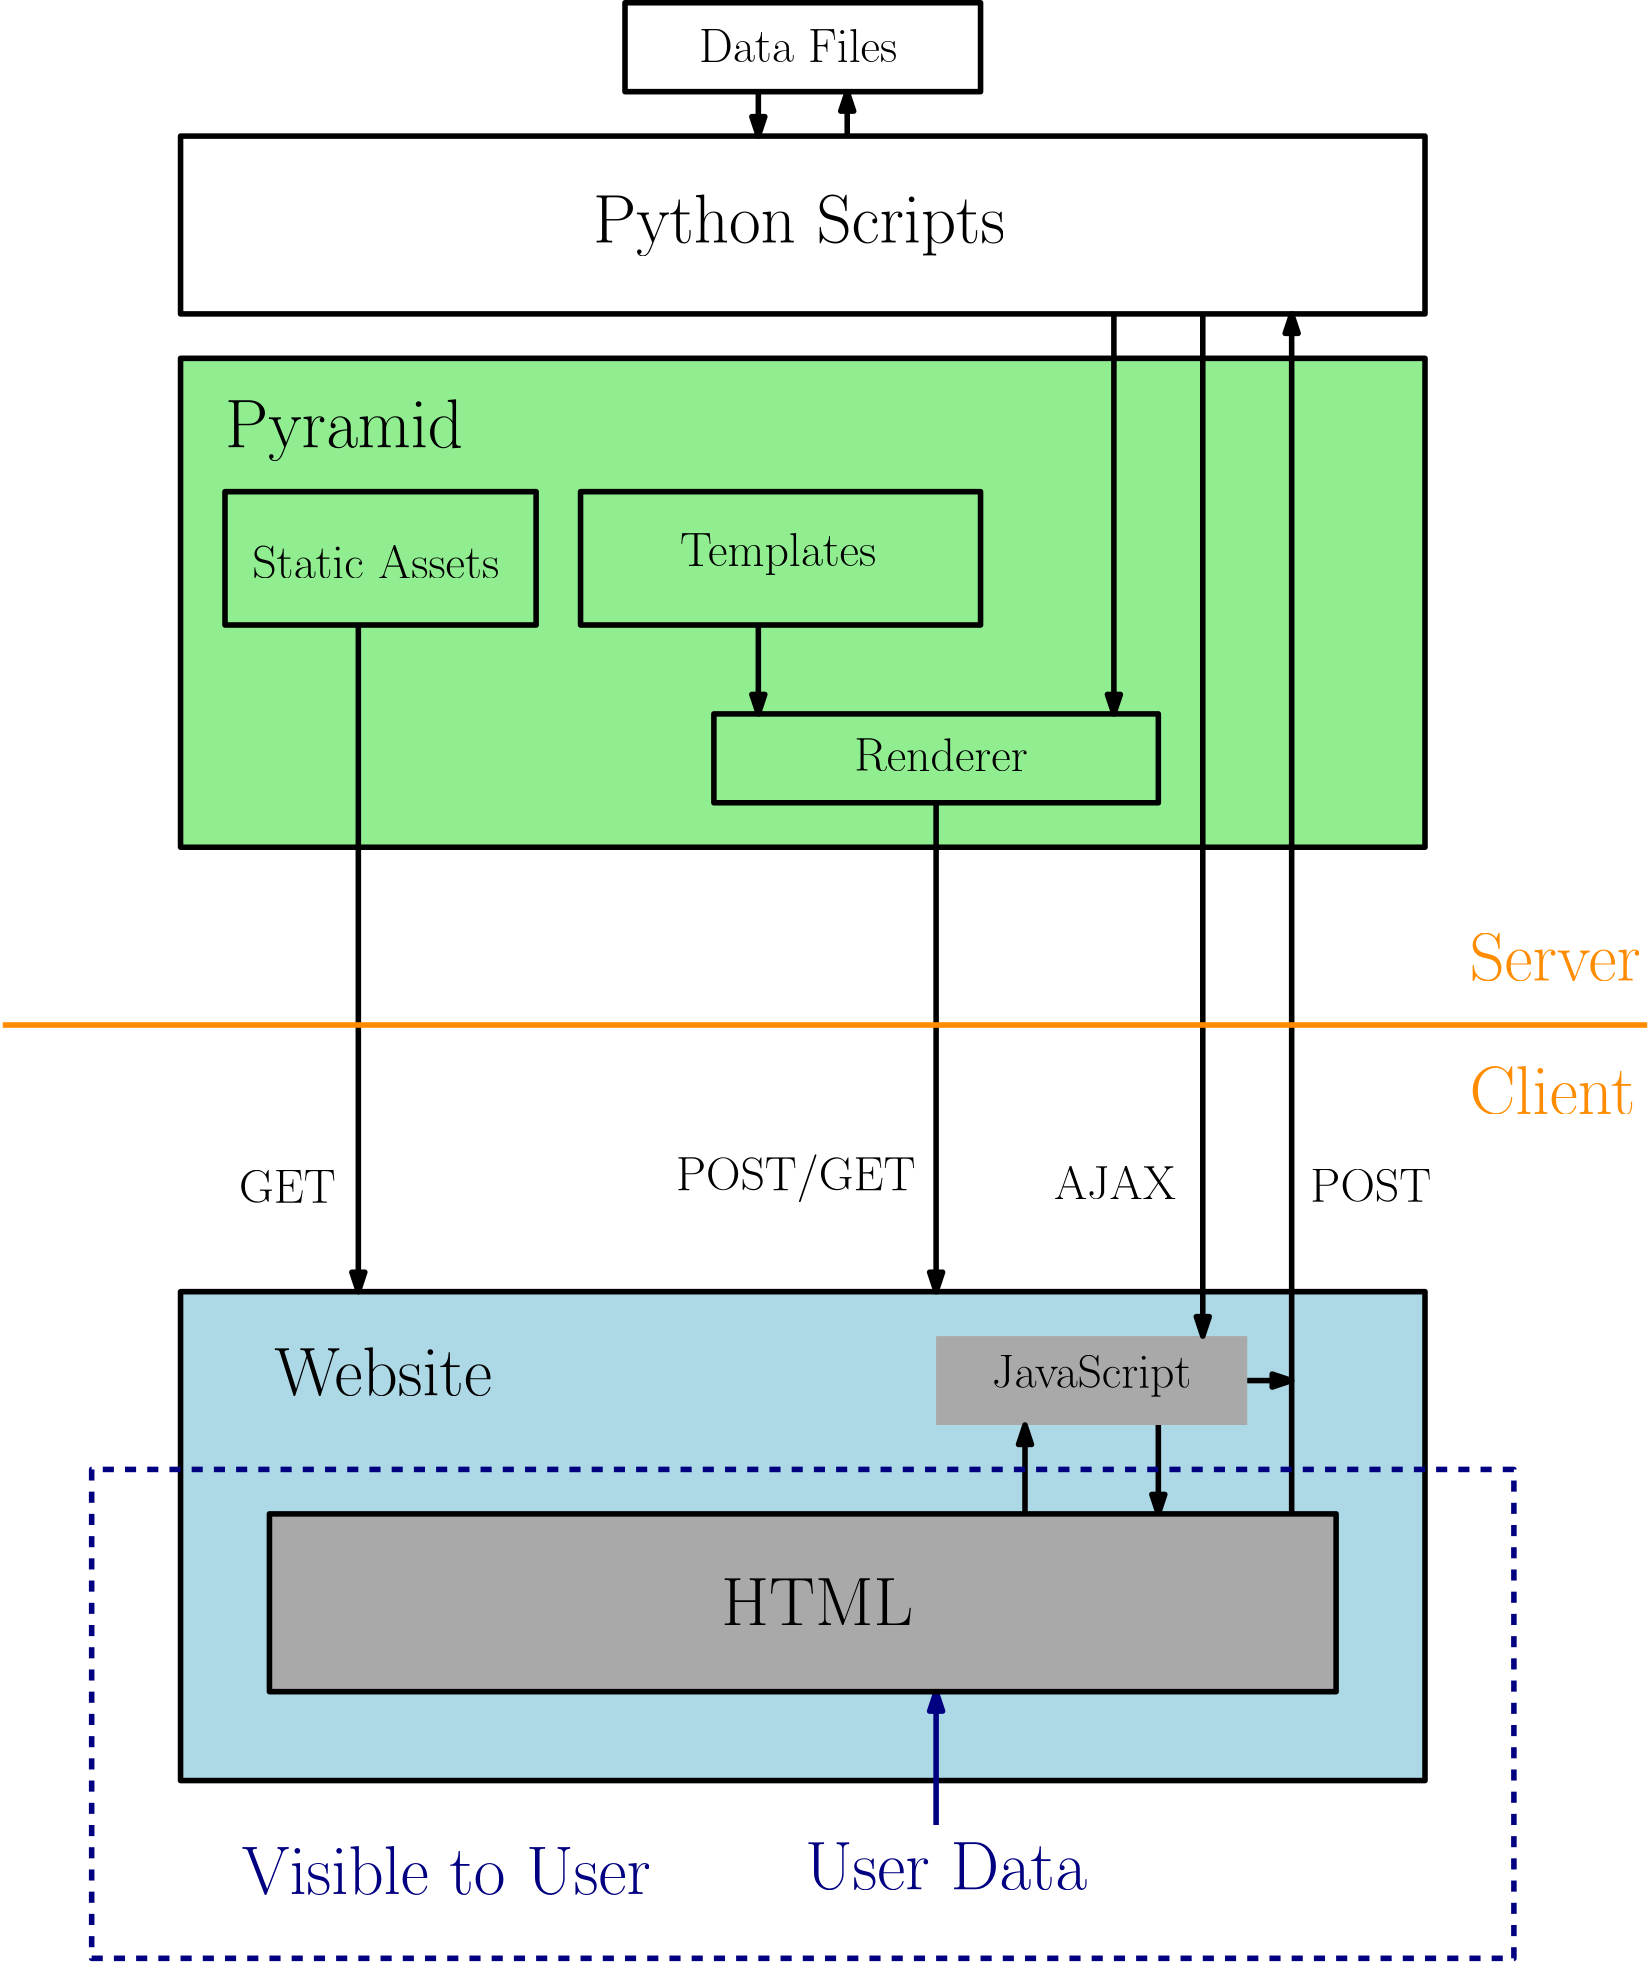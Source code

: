 <?xml version="1.0"?>
<!DOCTYPE ipe SYSTEM "ipe.dtd">
<ipe version="70107" creator="Ipe 7.2.2">
<info created="D:20160217190404" modified="D:20160217190404"/>
<ipestyle name="basic">
<symbol name="arrow/arc(spx)">
<path stroke="sym-stroke" fill="sym-stroke" pen="sym-pen">
0 0 m
-1 0.333 l
-1 -0.333 l
h
</path>
</symbol>
<symbol name="arrow/farc(spx)">
<path stroke="sym-stroke" fill="white" pen="sym-pen">
0 0 m
-1 0.333 l
-1 -0.333 l
h
</path>
</symbol>
<symbol name="arrow/ptarc(spx)">
<path stroke="sym-stroke" fill="sym-stroke" pen="sym-pen">
0 0 m
-1 0.333 l
-0.8 0 l
-1 -0.333 l
h
</path>
</symbol>
<symbol name="arrow/fptarc(spx)">
<path stroke="sym-stroke" fill="white" pen="sym-pen">
0 0 m
-1 0.333 l
-0.8 0 l
-1 -0.333 l
h
</path>
</symbol>
<symbol name="mark/circle(sx)" transformations="translations">
<path fill="sym-stroke">
0.6 0 0 0.6 0 0 e
0.4 0 0 0.4 0 0 e
</path>
</symbol>
<symbol name="mark/disk(sx)" transformations="translations">
<path fill="sym-stroke">
0.6 0 0 0.6 0 0 e
</path>
</symbol>
<symbol name="mark/fdisk(sfx)" transformations="translations">
<group>
<path fill="sym-fill">
0.5 0 0 0.5 0 0 e
</path>
<path fill="sym-stroke" fillrule="eofill">
0.6 0 0 0.6 0 0 e
0.4 0 0 0.4 0 0 e
</path>
</group>
</symbol>
<symbol name="mark/box(sx)" transformations="translations">
<path fill="sym-stroke" fillrule="eofill">
-0.6 -0.6 m
0.6 -0.6 l
0.6 0.6 l
-0.6 0.6 l
h
-0.4 -0.4 m
0.4 -0.4 l
0.4 0.4 l
-0.4 0.4 l
h
</path>
</symbol>
<symbol name="mark/square(sx)" transformations="translations">
<path fill="sym-stroke">
-0.6 -0.6 m
0.6 -0.6 l
0.6 0.6 l
-0.6 0.6 l
h
</path>
</symbol>
<symbol name="mark/fsquare(sfx)" transformations="translations">
<group>
<path fill="sym-fill">
-0.5 -0.5 m
0.5 -0.5 l
0.5 0.5 l
-0.5 0.5 l
h
</path>
<path fill="sym-stroke" fillrule="eofill">
-0.6 -0.6 m
0.6 -0.6 l
0.6 0.6 l
-0.6 0.6 l
h
-0.4 -0.4 m
0.4 -0.4 l
0.4 0.4 l
-0.4 0.4 l
h
</path>
</group>
</symbol>
<symbol name="mark/cross(sx)" transformations="translations">
<group>
<path fill="sym-stroke">
-0.43 -0.57 m
0.57 0.43 l
0.43 0.57 l
-0.57 -0.43 l
h
</path>
<path fill="sym-stroke">
-0.43 0.57 m
0.57 -0.43 l
0.43 -0.57 l
-0.57 0.43 l
h
</path>
</group>
</symbol>
<symbol name="arrow/fnormal(spx)">
<path stroke="sym-stroke" fill="white" pen="sym-pen">
0 0 m
-1 0.333 l
-1 -0.333 l
h
</path>
</symbol>
<symbol name="arrow/pointed(spx)">
<path stroke="sym-stroke" fill="sym-stroke" pen="sym-pen">
0 0 m
-1 0.333 l
-0.8 0 l
-1 -0.333 l
h
</path>
</symbol>
<symbol name="arrow/fpointed(spx)">
<path stroke="sym-stroke" fill="white" pen="sym-pen">
0 0 m
-1 0.333 l
-0.8 0 l
-1 -0.333 l
h
</path>
</symbol>
<symbol name="arrow/linear(spx)">
<path stroke="sym-stroke" pen="sym-pen">
-1 0.333 m
0 0 l
-1 -0.333 l
</path>
</symbol>
<symbol name="arrow/fdouble(spx)">
<path stroke="sym-stroke" fill="white" pen="sym-pen">
0 0 m
-1 0.333 l
-1 -0.333 l
h
-1 0 m
-2 0.333 l
-2 -0.333 l
h
</path>
</symbol>
<symbol name="arrow/double(spx)">
<path stroke="sym-stroke" fill="sym-stroke" pen="sym-pen">
0 0 m
-1 0.333 l
-1 -0.333 l
h
-1 0 m
-2 0.333 l
-2 -0.333 l
h
</path>
</symbol>
<pen name="heavier" value="0.8"/>
<pen name="fat" value="1.2"/>
<pen name="ultrafat" value="2"/>
<symbolsize name="large" value="5"/>
<symbolsize name="small" value="2"/>
<symbolsize name="tiny" value="1.1"/>
<arrowsize name="large" value="10"/>
<arrowsize name="small" value="5"/>
<arrowsize name="tiny" value="3"/>
<color name="red" value="1 0 0"/>
<color name="green" value="0 1 0"/>
<color name="blue" value="0 0 1"/>
<color name="yellow" value="1 1 0"/>
<color name="orange" value="1 0.647 0"/>
<color name="gold" value="1 0.843 0"/>
<color name="purple" value="0.627 0.125 0.941"/>
<color name="gray" value="0.745"/>
<color name="brown" value="0.647 0.165 0.165"/>
<color name="navy" value="0 0 0.502"/>
<color name="pink" value="1 0.753 0.796"/>
<color name="seagreen" value="0.18 0.545 0.341"/>
<color name="turquoise" value="0.251 0.878 0.816"/>
<color name="violet" value="0.933 0.51 0.933"/>
<color name="darkblue" value="0 0 0.545"/>
<color name="darkcyan" value="0 0.545 0.545"/>
<color name="darkgray" value="0.663"/>
<color name="darkgreen" value="0 0.392 0"/>
<color name="darkmagenta" value="0.545 0 0.545"/>
<color name="darkorange" value="1 0.549 0"/>
<color name="darkred" value="0.545 0 0"/>
<color name="lightblue" value="0.678 0.847 0.902"/>
<color name="lightcyan" value="0.878 1 1"/>
<color name="lightgray" value="0.827"/>
<color name="lightgreen" value="0.565 0.933 0.565"/>
<color name="lightyellow" value="1 1 0.878"/>
<dashstyle name="dashed" value="[4] 0"/>
<dashstyle name="dotted" value="[1 3] 0"/>
<dashstyle name="dash dotted" value="[4 2 1 2] 0"/>
<dashstyle name="dash dot dotted" value="[4 2 1 2 1 2] 0"/>
<textsize name="large" value="\large"/>
<textsize name="Large" value="\Large"/>
<textsize name="LARGE" value="\LARGE"/>
<textsize name="huge" value="\huge"/>
<textsize name="Huge" value="\Huge"/>
<textsize name="small" value="\small"/>
<textsize name="footnote" value="\footnotesize"/>
<textsize name="tiny" value="\tiny"/>
<textstyle name="center" begin="\begin{center}" end="\end{center}"/>
<textstyle name="itemize" begin="\begin{itemize}" end="\end{itemize}"/>
<textstyle name="item" begin="\begin{itemize}\item{}" end="\end{itemize}"/>
<gridsize name="4 pts" value="4"/>
<gridsize name="8 pts (~3 mm)" value="8"/>
<gridsize name="16 pts (~6 mm)" value="16"/>
<gridsize name="32 pts (~12 mm)" value="32"/>
<gridsize name="10 pts (~3.5 mm)" value="10"/>
<gridsize name="20 pts (~7 mm)" value="20"/>
<gridsize name="14 pts (~5 mm)" value="14"/>
<gridsize name="28 pts (~10 mm)" value="28"/>
<gridsize name="56 pts (~20 mm)" value="56"/>
<anglesize name="90 deg" value="90"/>
<anglesize name="60 deg" value="60"/>
<anglesize name="45 deg" value="45"/>
<anglesize name="30 deg" value="30"/>
<anglesize name="22.5 deg" value="22.5"/>
<opacity name="10%" value="0.1"/>
<opacity name="30%" value="0.3"/>
<opacity name="50%" value="0.5"/>
<opacity name="75%" value="0.75"/>
<tiling name="falling" angle="-60" step="4" width="1"/>
<tiling name="rising" angle="30" step="4" width="1"/>
</ipestyle>
<page>
<layer name="alpha"/>
<layer name="beta"/>
<view layers="alpha beta" active="alpha"/>
<path layer="alpha" stroke="black" fill="lightgreen" pen="ultrafat">
64 640 m
64 464 l
512 464 l
512 640 l
h
</path>
<path layer="beta" matrix="1 0 0 1 0 32" fill="darkgray">
96 192 m
96 128 l
480 128 l
480 192 l
h
</path>
<path layer="alpha" stroke="black" fill="lightblue" pen="ultrafat">
64 304 m
64 128 l
512 128 l
512 304 l
h
</path>
<path layer="beta" matrix="1 0 0 1 16 16" fill="darkgray">
432 272 m
432 240 l
320 240 l
320 272 l
h
</path>
<path layer="alpha" stroke="black" pen="ultrafat">
64 720 m
64 656 l
512 656 l
512 720 l
h
</path>
<path stroke="black" pen="ultrafat">
224 768 m
224 736 l
352 736 l
352 768 l
h
</path>
<text matrix="1 0 0 1 26.6624 -21.3312" transformations="translations" pos="224 768" stroke="black" type="label" width="76.588" height="11.955" depth="0" valign="baseline" size="LARGE">Data Files
</text>
<text matrix="1 0 0 1 -34.4105 -11.3304" transformations="translations" pos="246.85 693.064" stroke="black" type="label" width="148.59" height="17.215" depth="4.82" valign="baseline" size="Huge">Python Scripts</text>
<path stroke="black" pen="ultrafat" arrow="normal/normal">
272 736 m
272 720 l
</path>
<path matrix="1 0 0 1 -16 0" stroke="black" pen="ultrafat" arrow="normal/normal">
320 720 m
320 736 l
</path>
<text matrix="1 0 0 1 0 -16" transformations="translations" pos="80 624" stroke="black" type="label" width="85.721" height="17.215" depth="4.82" valign="baseline" size="Huge">Pyramid</text>
<path stroke="black" pen="ultrafat">
80 592 m
80 544 l
192 544 l
192 592 l
h
</path>
<path matrix="1 0 0 1 32 0" stroke="black" pen="ultrafat">
176 592 m
176 544 l
320 544 l
320 592 l
h
</path>
<path matrix="1 0 0 1 32 0" stroke="black" pen="ultrafat">
224 512 m
224 480 l
384 480 l
384 512 l
h
</path>
<text matrix="1 0 0 1 -6.21757 -15.2228" transformations="translations" pos="96 576" stroke="black" type="label" width="88.961" height="11.761" depth="0" valign="baseline" size="LARGE">Static Assets</text>
<text matrix="1 0 0 1 19.1967 -4.04142" transformations="translations" pos="224.588 569.308" stroke="black" type="label" width="70.698" height="11.954" depth="3.35" valign="baseline" size="LARGE">Templates</text>
<text matrix="1 0 0 1 28.2899 -1.01035" transformations="translations" pos="278.215 492.366" stroke="black" type="label" width="62.485" height="11.955" depth="0" valign="baseline" size="LARGE">Renderer</text>
<text matrix="1 0 0 1 -57.5902 -8.08284" transformations="translations" pos="299.976 348.584" stroke="black" type="label" width="86.201" height="12.896" depth="4.29" valign="baseline" size="LARGE">POST/GET</text>
<text matrix="1 0 0 1 -67.6937 -2.02071" transformations="translations" pos="446.089 339.258" stroke="black" type="label" width="43.924" height="11.761" depth="0" valign="baseline" size="LARGE">AJAX</text>
<text matrix="1 0 0 1 -71.7352 -39.4038" transformations="translations" pos="542.461 375.786" stroke="black" type="label" width="43.495" height="11.761" depth="0" valign="baseline" size="LARGE">POST</text>
<text matrix="1 0 0 1 15.1553 -4.04142" transformations="translations" pos="69.9263 340.035" stroke="black" type="label" width="34.811" height="11.761" depth="0" valign="baseline" size="LARGE">GET</text>
<text matrix="1 0 0 1 21.8492 -4.36983" transformations="translations" pos="334.173 273.74" stroke="black" type="label" width="71.979" height="11.76" depth="3.35" valign="baseline" size="LARGE">JavaScript</text>
<text matrix="1 0 0 1 52.438 0" transformations="translations" pos="201.816 183.819" stroke="black" type="label" width="69.079" height="16.934" depth="0" valign="baseline" size="Huge">HTML</text>
<text transformations="translations" pos="97.7499 266.668" stroke="black" type="label" width="78.399" height="17.213" depth="0" valign="baseline" size="Huge">Website</text>
<path stroke="black" pen="ultrafat" arrow="normal/normal">
128 544 m
128 304 l
</path>
<path stroke="black" pen="ultrafat" arrow="normal/normal">
272 544 m
272 512 l
</path>
<path stroke="black" pen="ultrafat" arrow="normal/normal">
400 656 m
400 512 l
</path>
<path stroke="black" pen="ultrafat" arrow="normal/normal">
336 480 m
336 304 l
</path>
<path stroke="black" pen="ultrafat" arrow="normal/normal">
432 656 m
432 288 l
</path>
<path stroke="black" pen="ultrafat" arrow="normal/normal">
464 224 m
464 656 l
</path>
<path stroke="black" pen="ultrafat" arrow="normal/normal">
448 272 m
464 272 l
</path>
<text transformations="translations" pos="86 87.1446" stroke="navy" type="label" width="147.447" height="17.213" depth="0" valign="baseline" size="Huge">Visible to User</text>
<text transformations="translations" pos="288.76 88.8926" stroke="navy" type="label" width="101.453" height="16.934" depth="0" valign="baseline" size="Huge">User Data</text>
<path stroke="black" pen="ultrafat" arrow="normal/normal">
416 256 m
416 224 l
</path>
<path stroke="black" pen="ultrafat" arrow="normal/normal">
368 224 m
368 224 l
368 256 l
</path>
<path matrix="1 0 0 1 0 32" stroke="darkorange" pen="ultrafat">
592 368 m
0 368 l
</path>
<text matrix="1 0 0 1 96 -384" transformations="translations" pos="432 800" stroke="darkorange" type="label" width="61.732" height="16.934" depth="0" valign="baseline" size="Huge">Server</text>
<text matrix="1 0 0 1 96 304" transformations="translations" pos="432 64" stroke="darkorange" type="label" width="59.789" height="17.213" depth="0" valign="baseline" size="Huge">Client</text>
<path stroke="navy" dash="dashed" pen="ultrafat">
32 240 m
32 64 l
544 64 l
544 240 l
h
</path>
<path stroke="lightblue" dash="dashed" pen="ultrafat">
128 96 m
128 96 l
128 96 l
128 96 l
h
</path>
<path stroke="navy" pen="ultrafat" arrow="normal/normal">
336 112 m
336 160 l
</path>
<path stroke="black" fill="darkgray" pen="ultrafat">
480 224 m
480 160 l
96 160 l
96 224 l
h
</path>
<text matrix="1 0 0 1 50.6901 7.8657" transformations="translations" pos="208 176" stroke="black" type="label" width="76.562" height="16.934" depth="0" valign="baseline" size="Huge">HTML
</text>
</page>
</ipe>
